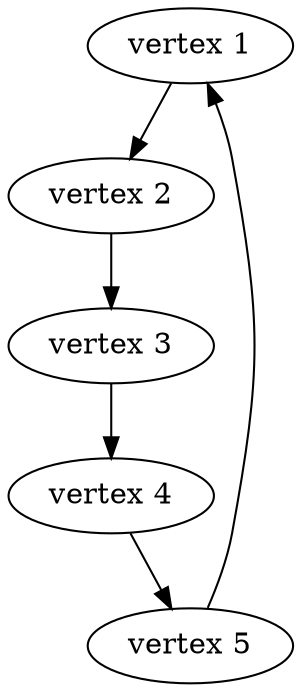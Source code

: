// contains a cycle

digraph G {
  "vertex 1" -> "vertex 2"
  "vertex 2" -> "vertex 3"
  "vertex 3" -> "vertex 4"
  "vertex 4" -> "vertex 5"
  "vertex 5" -> "vertex 1"
}
